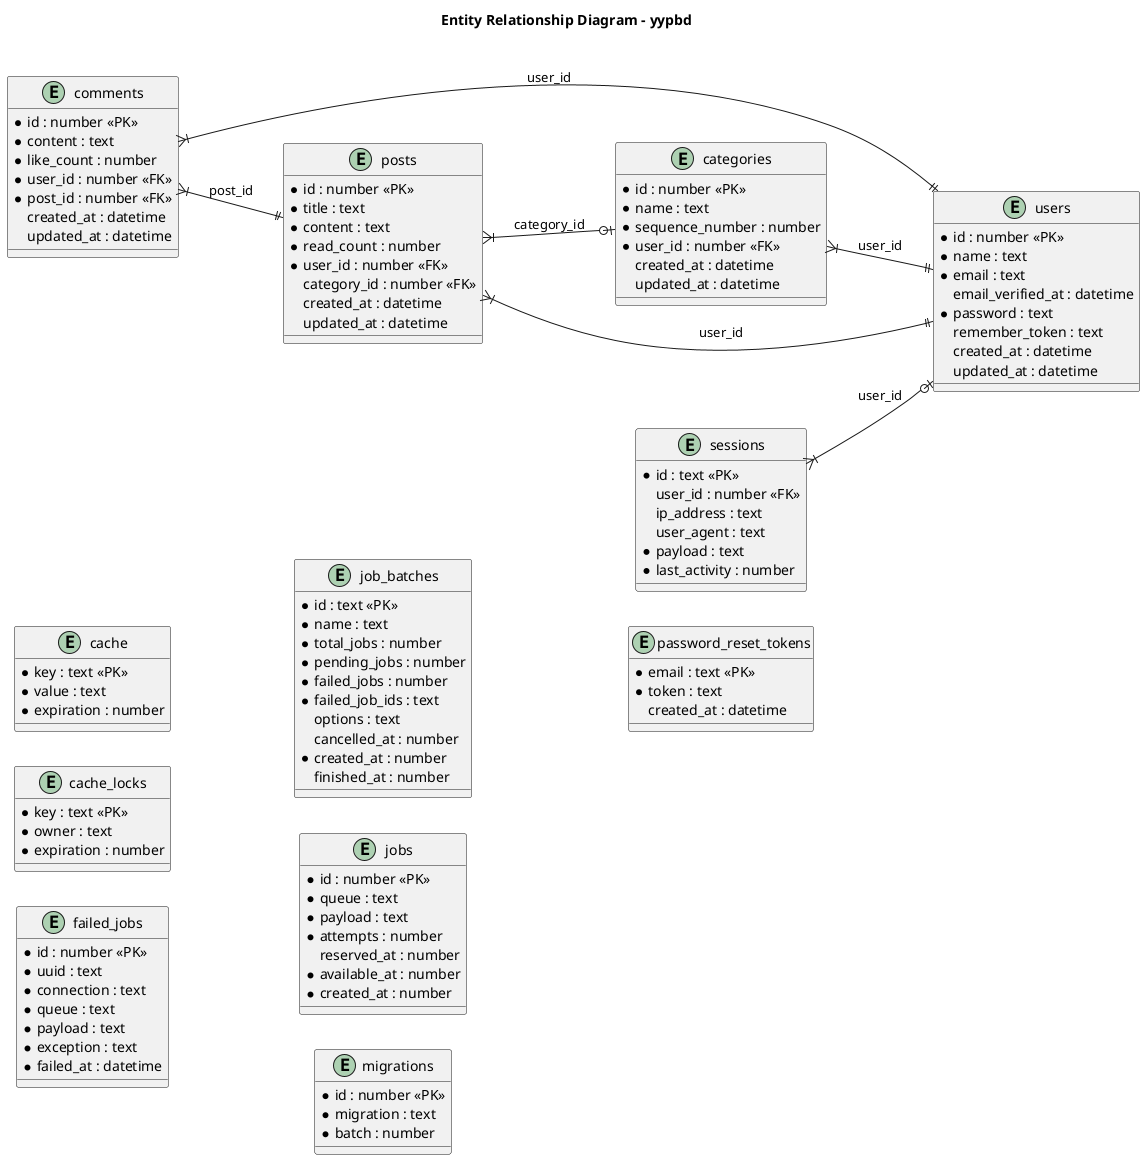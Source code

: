 @startuml yypbd

title Entity Relationship Diagram - yypbd

left to right direction

entity "cache" as cache {
  *key : text <<PK>>
  *value : text
  *expiration : number
}

entity "cache_locks" as cache_locks {
  *key : text <<PK>>
  *owner : text
  *expiration : number
}

entity "categories" as categories {
  *id : number <<PK>>
  *name : text
  *sequence_number : number
  *user_id : number <<FK>>
  created_at : datetime
  updated_at : datetime
}

entity "users" as users {
  *id : number <<PK>>
  *name : text
  *email : text
  email_verified_at : datetime
  *password : text
  remember_token : text
  created_at : datetime
  updated_at : datetime
}

entity "comments" as comments {
  *id : number <<PK>>
  *content : text
  *like_count : number
  *user_id : number <<FK>>
  *post_id : number <<FK>>
  created_at : datetime
  updated_at : datetime
}

entity "posts" as posts {
  *id : number <<PK>>
  *title : text
  *content : text
  *read_count : number
  *user_id : number <<FK>>
  category_id : number <<FK>>
  created_at : datetime
  updated_at : datetime
}

entity "failed_jobs" as failed_jobs {
  *id : number <<PK>>
  *uuid : text
  *connection : text
  *queue : text
  *payload : text
  *exception : text
  *failed_at : datetime
}

entity "job_batches" as job_batches {
  *id : text <<PK>>
  *name : text
  *total_jobs : number
  *pending_jobs : number
  *failed_jobs : number
  *failed_job_ids : text
  options : text
  cancelled_at : number
  *created_at : number
  finished_at : number
}

entity "jobs" as jobs {
  *id : number <<PK>>
  *queue : text
  *payload : text
  *attempts : number
  reserved_at : number
  *available_at : number
  *created_at : number
}

entity "migrations" as migrations {
  *id : number <<PK>>
  *migration : text
  *batch : number
}

entity "password_reset_tokens" as password_reset_tokens {
  *email : text <<PK>>
  *token : text
  created_at : datetime
}

entity "sessions" as sessions {
  *id : text <<PK>>
  user_id : number <<FK>>
  ip_address : text
  user_agent : text
  *payload : text
  *last_activity : number
}

categories }|--|| users : user_id
comments }|--|| users : user_id
comments }|--|| posts : post_id
posts }|--|| users : user_id
posts }|--o| categories : category_id
sessions }|--o| users : user_id

@enduml
